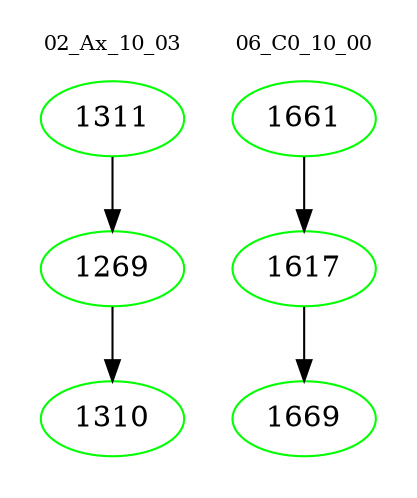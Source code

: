 digraph{
subgraph cluster_0 {
color = white
label = "02_Ax_10_03";
fontsize=10;
T0_1311 [label="1311", color="green"]
T0_1311 -> T0_1269 [color="black"]
T0_1269 [label="1269", color="green"]
T0_1269 -> T0_1310 [color="black"]
T0_1310 [label="1310", color="green"]
}
subgraph cluster_1 {
color = white
label = "06_C0_10_00";
fontsize=10;
T1_1661 [label="1661", color="green"]
T1_1661 -> T1_1617 [color="black"]
T1_1617 [label="1617", color="green"]
T1_1617 -> T1_1669 [color="black"]
T1_1669 [label="1669", color="green"]
}
}
